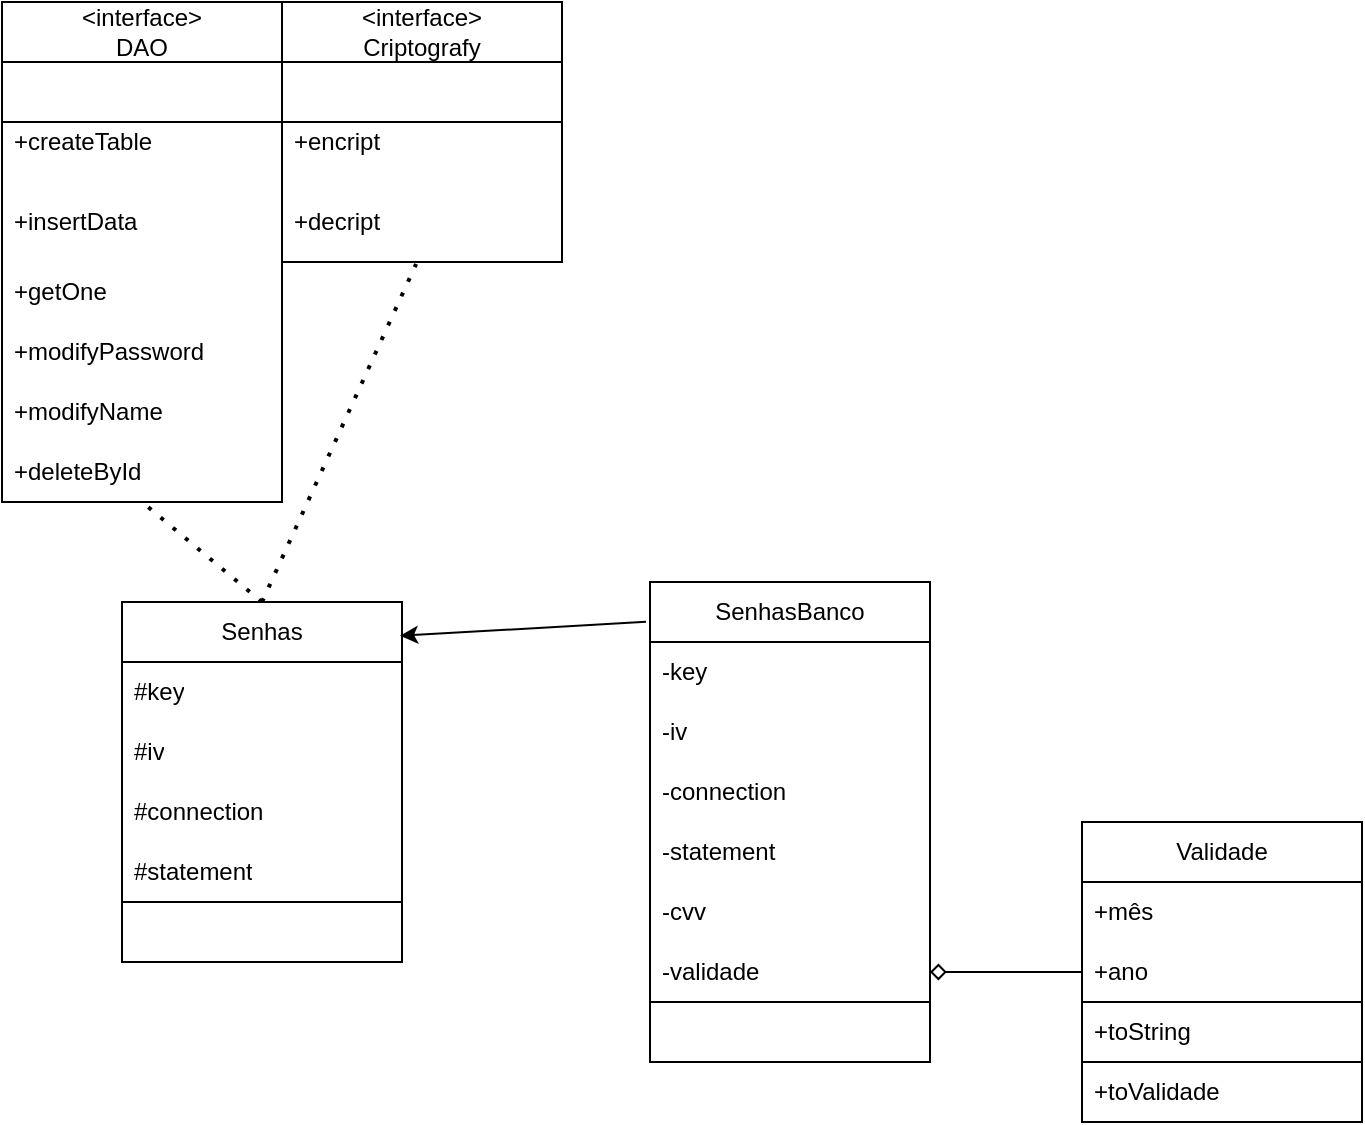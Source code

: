 <mxfile version="28.2.0">
  <diagram name="Página-1" id="b2O6KqN75k5n_yDs6dtB">
    <mxGraphModel dx="1257" dy="852" grid="1" gridSize="10" guides="1" tooltips="1" connect="1" arrows="1" fold="1" page="1" pageScale="1" pageWidth="827" pageHeight="1169" math="0" shadow="0">
      <root>
        <mxCell id="0" />
        <mxCell id="1" parent="0" />
        <mxCell id="6TP5Ncn8hh-C7UpD2Cb7-1" value="&lt;div&gt;&amp;lt;interface&amp;gt;&lt;/div&gt;&lt;div&gt;DAO&lt;/div&gt;" style="swimlane;fontStyle=0;childLayout=stackLayout;horizontal=1;startSize=30;horizontalStack=0;resizeParent=1;resizeParentMax=0;resizeLast=0;collapsible=1;marginBottom=0;whiteSpace=wrap;html=1;" parent="1" vertex="1">
          <mxGeometry x="20" y="20" width="140" height="250" as="geometry" />
        </mxCell>
        <mxCell id="6TP5Ncn8hh-C7UpD2Cb7-2" value="" style="text;strokeColor=default;fillColor=none;align=left;verticalAlign=middle;spacingLeft=4;spacingRight=4;overflow=hidden;points=[[0,0.5],[1,0.5]];portConstraint=eastwest;rotatable=0;whiteSpace=wrap;html=1;" parent="6TP5Ncn8hh-C7UpD2Cb7-1" vertex="1">
          <mxGeometry y="30" width="140" height="30" as="geometry" />
        </mxCell>
        <mxCell id="6TP5Ncn8hh-C7UpD2Cb7-3" value="&lt;div&gt;+createTable&lt;/div&gt;&lt;div&gt;&lt;br&gt;&lt;/div&gt;" style="text;strokeColor=none;fillColor=none;align=left;verticalAlign=middle;spacingLeft=4;spacingRight=4;overflow=hidden;points=[[0,0.5],[1,0.5]];portConstraint=eastwest;rotatable=0;whiteSpace=wrap;html=1;" parent="6TP5Ncn8hh-C7UpD2Cb7-1" vertex="1">
          <mxGeometry y="60" width="140" height="30" as="geometry" />
        </mxCell>
        <mxCell id="6TP5Ncn8hh-C7UpD2Cb7-4" value="+insertData" style="text;strokeColor=none;fillColor=none;align=left;verticalAlign=middle;spacingLeft=4;spacingRight=4;overflow=hidden;points=[[0,0.5],[1,0.5]];portConstraint=eastwest;rotatable=0;whiteSpace=wrap;html=1;" parent="6TP5Ncn8hh-C7UpD2Cb7-1" vertex="1">
          <mxGeometry y="90" width="140" height="40" as="geometry" />
        </mxCell>
        <mxCell id="6TP5Ncn8hh-C7UpD2Cb7-5" value="&lt;div&gt;+getOne&lt;/div&gt;" style="text;strokeColor=none;fillColor=none;align=left;verticalAlign=middle;spacingLeft=4;spacingRight=4;overflow=hidden;points=[[0,0.5],[1,0.5]];portConstraint=eastwest;rotatable=0;whiteSpace=wrap;html=1;" parent="6TP5Ncn8hh-C7UpD2Cb7-1" vertex="1">
          <mxGeometry y="130" width="140" height="30" as="geometry" />
        </mxCell>
        <mxCell id="6TP5Ncn8hh-C7UpD2Cb7-7" value="+modifyPassword" style="text;strokeColor=none;fillColor=none;align=left;verticalAlign=middle;spacingLeft=4;spacingRight=4;overflow=hidden;points=[[0,0.5],[1,0.5]];portConstraint=eastwest;rotatable=0;whiteSpace=wrap;html=1;" parent="6TP5Ncn8hh-C7UpD2Cb7-1" vertex="1">
          <mxGeometry y="160" width="140" height="30" as="geometry" />
        </mxCell>
        <mxCell id="6TP5Ncn8hh-C7UpD2Cb7-6" value="+modifyName" style="text;strokeColor=none;fillColor=none;align=left;verticalAlign=middle;spacingLeft=4;spacingRight=4;overflow=hidden;points=[[0,0.5],[1,0.5]];portConstraint=eastwest;rotatable=0;whiteSpace=wrap;html=1;" parent="6TP5Ncn8hh-C7UpD2Cb7-1" vertex="1">
          <mxGeometry y="190" width="140" height="30" as="geometry" />
        </mxCell>
        <mxCell id="6TP5Ncn8hh-C7UpD2Cb7-8" value="+deleteById" style="text;strokeColor=none;fillColor=none;align=left;verticalAlign=middle;spacingLeft=4;spacingRight=4;overflow=hidden;points=[[0,0.5],[1,0.5]];portConstraint=eastwest;rotatable=0;whiteSpace=wrap;html=1;" parent="6TP5Ncn8hh-C7UpD2Cb7-1" vertex="1">
          <mxGeometry y="220" width="140" height="30" as="geometry" />
        </mxCell>
        <mxCell id="6TP5Ncn8hh-C7UpD2Cb7-9" value="&lt;div&gt;&amp;lt;interface&amp;gt;&lt;/div&gt;&lt;div&gt;Criptografy&lt;/div&gt;" style="swimlane;fontStyle=0;childLayout=stackLayout;horizontal=1;startSize=30;horizontalStack=0;resizeParent=1;resizeParentMax=0;resizeLast=0;collapsible=1;marginBottom=0;whiteSpace=wrap;html=1;" parent="1" vertex="1">
          <mxGeometry x="160" y="20" width="140" height="130" as="geometry" />
        </mxCell>
        <mxCell id="6TP5Ncn8hh-C7UpD2Cb7-10" value="" style="text;strokeColor=default;fillColor=none;align=left;verticalAlign=middle;spacingLeft=4;spacingRight=4;overflow=hidden;points=[[0,0.5],[1,0.5]];portConstraint=eastwest;rotatable=0;whiteSpace=wrap;html=1;" parent="6TP5Ncn8hh-C7UpD2Cb7-9" vertex="1">
          <mxGeometry y="30" width="140" height="30" as="geometry" />
        </mxCell>
        <mxCell id="6TP5Ncn8hh-C7UpD2Cb7-11" value="&lt;div&gt;+encript&lt;/div&gt;&lt;div&gt;&lt;br&gt;&lt;/div&gt;" style="text;strokeColor=none;fillColor=none;align=left;verticalAlign=middle;spacingLeft=4;spacingRight=4;overflow=hidden;points=[[0,0.5],[1,0.5]];portConstraint=eastwest;rotatable=0;whiteSpace=wrap;html=1;" parent="6TP5Ncn8hh-C7UpD2Cb7-9" vertex="1">
          <mxGeometry y="60" width="140" height="30" as="geometry" />
        </mxCell>
        <mxCell id="6TP5Ncn8hh-C7UpD2Cb7-12" value="+decript" style="text;strokeColor=none;fillColor=none;align=left;verticalAlign=middle;spacingLeft=4;spacingRight=4;overflow=hidden;points=[[0,0.5],[1,0.5]];portConstraint=eastwest;rotatable=0;whiteSpace=wrap;html=1;" parent="6TP5Ncn8hh-C7UpD2Cb7-9" vertex="1">
          <mxGeometry y="90" width="140" height="40" as="geometry" />
        </mxCell>
        <mxCell id="6TP5Ncn8hh-C7UpD2Cb7-17" value="" style="endArrow=none;dashed=1;html=1;dashPattern=1 3;strokeWidth=2;rounded=0;exitX=0.5;exitY=0;exitDx=0;exitDy=0;entryX=0.5;entryY=1;entryDx=0;entryDy=0;" parent="1" source="6TP5Ncn8hh-C7UpD2Cb7-19" target="6TP5Ncn8hh-C7UpD2Cb7-1" edge="1">
          <mxGeometry width="50" height="50" relative="1" as="geometry">
            <mxPoint x="470" y="450" as="sourcePoint" />
            <mxPoint x="320" y="420" as="targetPoint" />
          </mxGeometry>
        </mxCell>
        <mxCell id="6TP5Ncn8hh-C7UpD2Cb7-18" value="" style="endArrow=none;dashed=1;html=1;dashPattern=1 3;strokeWidth=2;rounded=0;entryX=0.479;entryY=1.025;entryDx=0;entryDy=0;entryPerimeter=0;exitX=0.5;exitY=0;exitDx=0;exitDy=0;" parent="1" source="6TP5Ncn8hh-C7UpD2Cb7-19" target="6TP5Ncn8hh-C7UpD2Cb7-12" edge="1">
          <mxGeometry width="50" height="50" relative="1" as="geometry">
            <mxPoint x="470" y="370" as="sourcePoint" />
            <mxPoint x="520" y="320" as="targetPoint" />
          </mxGeometry>
        </mxCell>
        <mxCell id="6TP5Ncn8hh-C7UpD2Cb7-19" value="Senhas" style="swimlane;fontStyle=0;childLayout=stackLayout;horizontal=1;startSize=30;horizontalStack=0;resizeParent=1;resizeParentMax=0;resizeLast=0;collapsible=1;marginBottom=0;whiteSpace=wrap;html=1;" parent="1" vertex="1">
          <mxGeometry x="80" y="320" width="140" height="180" as="geometry" />
        </mxCell>
        <mxCell id="6TP5Ncn8hh-C7UpD2Cb7-20" value="#key" style="text;strokeColor=none;fillColor=none;align=left;verticalAlign=middle;spacingLeft=4;spacingRight=4;overflow=hidden;points=[[0,0.5],[1,0.5]];portConstraint=eastwest;rotatable=0;whiteSpace=wrap;html=1;" parent="6TP5Ncn8hh-C7UpD2Cb7-19" vertex="1">
          <mxGeometry y="30" width="140" height="30" as="geometry" />
        </mxCell>
        <mxCell id="6TP5Ncn8hh-C7UpD2Cb7-21" value="#iv" style="text;strokeColor=none;fillColor=none;align=left;verticalAlign=middle;spacingLeft=4;spacingRight=4;overflow=hidden;points=[[0,0.5],[1,0.5]];portConstraint=eastwest;rotatable=0;whiteSpace=wrap;html=1;" parent="6TP5Ncn8hh-C7UpD2Cb7-19" vertex="1">
          <mxGeometry y="60" width="140" height="30" as="geometry" />
        </mxCell>
        <mxCell id="6TP5Ncn8hh-C7UpD2Cb7-22" value="#connection" style="text;strokeColor=none;fillColor=none;align=left;verticalAlign=middle;spacingLeft=4;spacingRight=4;overflow=hidden;points=[[0,0.5],[1,0.5]];portConstraint=eastwest;rotatable=0;whiteSpace=wrap;html=1;" parent="6TP5Ncn8hh-C7UpD2Cb7-19" vertex="1">
          <mxGeometry y="90" width="140" height="30" as="geometry" />
        </mxCell>
        <mxCell id="6TP5Ncn8hh-C7UpD2Cb7-25" value="#statement" style="text;strokeColor=none;fillColor=none;align=left;verticalAlign=middle;spacingLeft=4;spacingRight=4;overflow=hidden;points=[[0,0.5],[1,0.5]];portConstraint=eastwest;rotatable=0;whiteSpace=wrap;html=1;" parent="6TP5Ncn8hh-C7UpD2Cb7-19" vertex="1">
          <mxGeometry y="120" width="140" height="30" as="geometry" />
        </mxCell>
        <mxCell id="6TP5Ncn8hh-C7UpD2Cb7-23" value="&lt;span style=&quot;white-space: pre;&quot;&gt;&#x9;&lt;/span&gt;&lt;span style=&quot;white-space: pre;&quot;&gt;&#x9;&lt;/span&gt;" style="text;strokeColor=default;fillColor=none;align=left;verticalAlign=middle;spacingLeft=4;spacingRight=4;overflow=hidden;points=[[0,0.5],[1,0.5]];portConstraint=eastwest;rotatable=0;whiteSpace=wrap;html=1;" parent="6TP5Ncn8hh-C7UpD2Cb7-19" vertex="1">
          <mxGeometry y="150" width="140" height="30" as="geometry" />
        </mxCell>
        <mxCell id="6TP5Ncn8hh-C7UpD2Cb7-26" value="SenhasBanco" style="swimlane;fontStyle=0;childLayout=stackLayout;horizontal=1;startSize=30;horizontalStack=0;resizeParent=1;resizeParentMax=0;resizeLast=0;collapsible=1;marginBottom=0;whiteSpace=wrap;html=1;" parent="1" vertex="1">
          <mxGeometry x="344" y="310" width="140" height="240" as="geometry" />
        </mxCell>
        <mxCell id="6TP5Ncn8hh-C7UpD2Cb7-27" value="-key" style="text;strokeColor=none;fillColor=none;align=left;verticalAlign=middle;spacingLeft=4;spacingRight=4;overflow=hidden;points=[[0,0.5],[1,0.5]];portConstraint=eastwest;rotatable=0;whiteSpace=wrap;html=1;" parent="6TP5Ncn8hh-C7UpD2Cb7-26" vertex="1">
          <mxGeometry y="30" width="140" height="30" as="geometry" />
        </mxCell>
        <mxCell id="6TP5Ncn8hh-C7UpD2Cb7-28" value="-iv" style="text;strokeColor=none;fillColor=none;align=left;verticalAlign=middle;spacingLeft=4;spacingRight=4;overflow=hidden;points=[[0,0.5],[1,0.5]];portConstraint=eastwest;rotatable=0;whiteSpace=wrap;html=1;" parent="6TP5Ncn8hh-C7UpD2Cb7-26" vertex="1">
          <mxGeometry y="60" width="140" height="30" as="geometry" />
        </mxCell>
        <mxCell id="6TP5Ncn8hh-C7UpD2Cb7-29" value="-connection" style="text;strokeColor=none;fillColor=none;align=left;verticalAlign=middle;spacingLeft=4;spacingRight=4;overflow=hidden;points=[[0,0.5],[1,0.5]];portConstraint=eastwest;rotatable=0;whiteSpace=wrap;html=1;" parent="6TP5Ncn8hh-C7UpD2Cb7-26" vertex="1">
          <mxGeometry y="90" width="140" height="30" as="geometry" />
        </mxCell>
        <mxCell id="6TP5Ncn8hh-C7UpD2Cb7-30" value="-statement" style="text;strokeColor=none;fillColor=none;align=left;verticalAlign=middle;spacingLeft=4;spacingRight=4;overflow=hidden;points=[[0,0.5],[1,0.5]];portConstraint=eastwest;rotatable=0;whiteSpace=wrap;html=1;" parent="6TP5Ncn8hh-C7UpD2Cb7-26" vertex="1">
          <mxGeometry y="120" width="140" height="30" as="geometry" />
        </mxCell>
        <mxCell id="6TP5Ncn8hh-C7UpD2Cb7-33" value="-cvv" style="text;strokeColor=none;fillColor=none;align=left;verticalAlign=middle;spacingLeft=4;spacingRight=4;overflow=hidden;points=[[0,0.5],[1,0.5]];portConstraint=eastwest;rotatable=0;whiteSpace=wrap;html=1;" parent="6TP5Ncn8hh-C7UpD2Cb7-26" vertex="1">
          <mxGeometry y="150" width="140" height="30" as="geometry" />
        </mxCell>
        <mxCell id="6TP5Ncn8hh-C7UpD2Cb7-34" value="-validade" style="text;strokeColor=none;fillColor=none;align=left;verticalAlign=middle;spacingLeft=4;spacingRight=4;overflow=hidden;points=[[0,0.5],[1,0.5]];portConstraint=eastwest;rotatable=0;whiteSpace=wrap;html=1;" parent="6TP5Ncn8hh-C7UpD2Cb7-26" vertex="1">
          <mxGeometry y="180" width="140" height="30" as="geometry" />
        </mxCell>
        <mxCell id="6TP5Ncn8hh-C7UpD2Cb7-31" value="&lt;span style=&quot;white-space: pre;&quot;&gt;&#x9;&lt;/span&gt;&lt;span style=&quot;white-space: pre;&quot;&gt;&#x9;&lt;/span&gt;" style="text;strokeColor=default;fillColor=none;align=left;verticalAlign=middle;spacingLeft=4;spacingRight=4;overflow=hidden;points=[[0,0.5],[1,0.5]];portConstraint=eastwest;rotatable=0;whiteSpace=wrap;html=1;" parent="6TP5Ncn8hh-C7UpD2Cb7-26" vertex="1">
          <mxGeometry y="210" width="140" height="30" as="geometry" />
        </mxCell>
        <mxCell id="6TP5Ncn8hh-C7UpD2Cb7-32" value="" style="endArrow=classic;html=1;rounded=0;exitX=-0.014;exitY=0.083;exitDx=0;exitDy=0;exitPerimeter=0;entryX=0.993;entryY=0.094;entryDx=0;entryDy=0;entryPerimeter=0;" parent="1" source="6TP5Ncn8hh-C7UpD2Cb7-26" target="6TP5Ncn8hh-C7UpD2Cb7-19" edge="1">
          <mxGeometry width="50" height="50" relative="1" as="geometry">
            <mxPoint x="250" y="220" as="sourcePoint" />
            <mxPoint x="300" y="170" as="targetPoint" />
          </mxGeometry>
        </mxCell>
        <mxCell id="Y9Hdybwpl5iN2IoXuvWQ-2" value="" style="endArrow=diamond;html=1;rounded=0;exitX=0;exitY=0.5;exitDx=0;exitDy=0;entryX=1;entryY=0.5;entryDx=0;entryDy=0;endFill=0;" edge="1" parent="1" source="Y9Hdybwpl5iN2IoXuvWQ-7" target="6TP5Ncn8hh-C7UpD2Cb7-34">
          <mxGeometry width="50" height="50" relative="1" as="geometry">
            <mxPoint x="560" y="500" as="sourcePoint" />
            <mxPoint x="570" y="400" as="targetPoint" />
          </mxGeometry>
        </mxCell>
        <mxCell id="Y9Hdybwpl5iN2IoXuvWQ-5" value="Validade" style="swimlane;fontStyle=0;childLayout=stackLayout;horizontal=1;startSize=30;horizontalStack=0;resizeParent=1;resizeParentMax=0;resizeLast=0;collapsible=1;marginBottom=0;whiteSpace=wrap;html=1;" vertex="1" parent="1">
          <mxGeometry x="560" y="430" width="140" height="150" as="geometry" />
        </mxCell>
        <mxCell id="Y9Hdybwpl5iN2IoXuvWQ-6" value="+mês" style="text;strokeColor=none;fillColor=none;align=left;verticalAlign=middle;spacingLeft=4;spacingRight=4;overflow=hidden;points=[[0,0.5],[1,0.5]];portConstraint=eastwest;rotatable=0;whiteSpace=wrap;html=1;" vertex="1" parent="Y9Hdybwpl5iN2IoXuvWQ-5">
          <mxGeometry y="30" width="140" height="30" as="geometry" />
        </mxCell>
        <mxCell id="Y9Hdybwpl5iN2IoXuvWQ-7" value="+ano" style="text;strokeColor=none;fillColor=none;align=left;verticalAlign=middle;spacingLeft=4;spacingRight=4;overflow=hidden;points=[[0,0.5],[1,0.5]];portConstraint=eastwest;rotatable=0;whiteSpace=wrap;html=1;" vertex="1" parent="Y9Hdybwpl5iN2IoXuvWQ-5">
          <mxGeometry y="60" width="140" height="30" as="geometry" />
        </mxCell>
        <mxCell id="Y9Hdybwpl5iN2IoXuvWQ-9" value="+toString" style="text;strokeColor=default;fillColor=none;align=left;verticalAlign=middle;spacingLeft=4;spacingRight=4;overflow=hidden;points=[[0,0.5],[1,0.5]];portConstraint=eastwest;rotatable=0;whiteSpace=wrap;html=1;" vertex="1" parent="Y9Hdybwpl5iN2IoXuvWQ-5">
          <mxGeometry y="90" width="140" height="30" as="geometry" />
        </mxCell>
        <mxCell id="Y9Hdybwpl5iN2IoXuvWQ-8" value="+toValidade" style="text;strokeColor=none;fillColor=none;align=left;verticalAlign=middle;spacingLeft=4;spacingRight=4;overflow=hidden;points=[[0,0.5],[1,0.5]];portConstraint=eastwest;rotatable=0;whiteSpace=wrap;html=1;" vertex="1" parent="Y9Hdybwpl5iN2IoXuvWQ-5">
          <mxGeometry y="120" width="140" height="30" as="geometry" />
        </mxCell>
      </root>
    </mxGraphModel>
  </diagram>
</mxfile>
